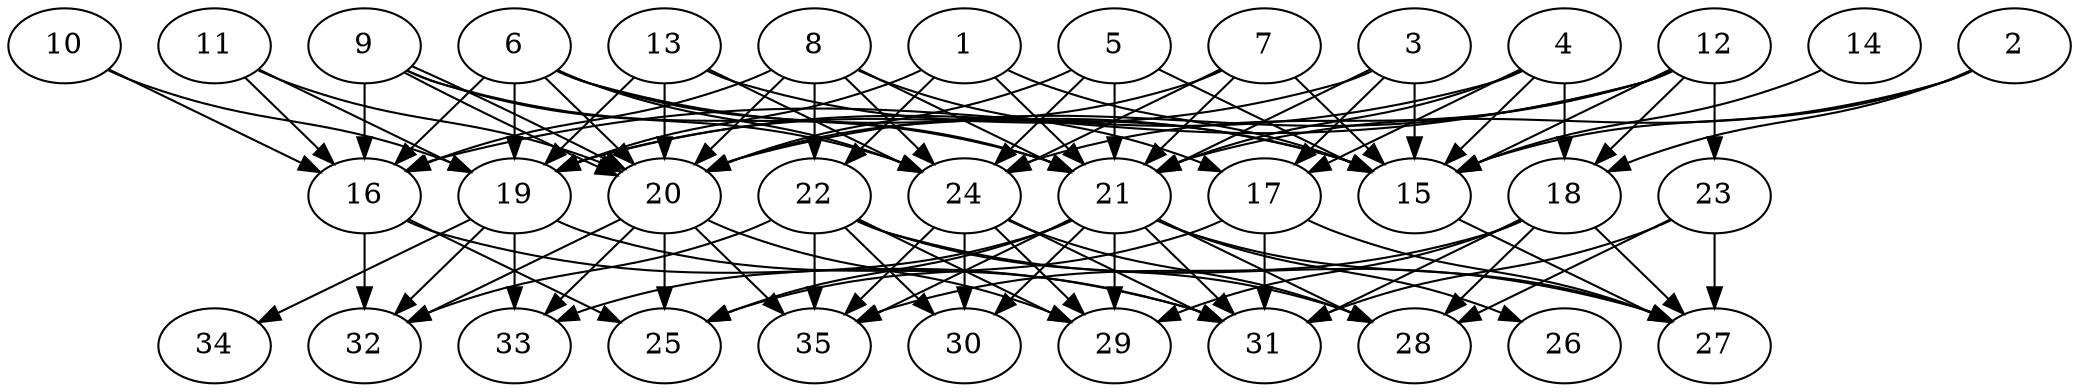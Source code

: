 // DAG (tier=3-complex, mode=compute, n=35, ccr=0.472, fat=0.874, density=0.734, regular=0.384, jump=0.250, mindata=1048576, maxdata=16777216)
// DAG automatically generated by daggen at Sun Aug 24 16:33:34 2025
// /home/ermia/Project/Environments/daggen/bin/daggen --dot --ccr 0.472 --fat 0.874 --regular 0.384 --density 0.734 --jump 0.250 --mindata 1048576 --maxdata 16777216 -n 35 
digraph G {
  1 [size="1109566501624479744000", alpha="0.07", expect_size="554783250812239872000"]
  1 -> 15 [size ="857417239756800"]
  1 -> 19 [size ="857417239756800"]
  1 -> 21 [size ="857417239756800"]
  1 -> 22 [size ="857417239756800"]
  2 [size="5685805918734778368", alpha="0.00", expect_size="2842902959367389184"]
  2 -> 15 [size ="25485002145792"]
  2 -> 18 [size ="25485002145792"]
  2 -> 21 [size ="25485002145792"]
  3 [size="289768537944327744", alpha="0.14", expect_size="144884268972163872"]
  3 -> 15 [size ="283069223272448"]
  3 -> 17 [size ="283069223272448"]
  3 -> 19 [size ="283069223272448"]
  3 -> 21 [size ="283069223272448"]
  4 [size="277273927498877370368", alpha="0.19", expect_size="138636963749438685184"]
  4 -> 15 [size ="340169999777792"]
  4 -> 17 [size ="340169999777792"]
  4 -> 18 [size ="340169999777792"]
  4 -> 19 [size ="340169999777792"]
  4 -> 21 [size ="340169999777792"]
  5 [size="3664668910155930112", alpha="0.09", expect_size="1832334455077965056"]
  5 -> 15 [size ="1905093980979200"]
  5 -> 20 [size ="1905093980979200"]
  5 -> 21 [size ="1905093980979200"]
  5 -> 24 [size ="1905093980979200"]
  6 [size="4627034559101280452608", alpha="0.09", expect_size="2313517279550640226304"]
  6 -> 15 [size ="2221391722053632"]
  6 -> 16 [size ="2221391722053632"]
  6 -> 19 [size ="2221391722053632"]
  6 -> 20 [size ="2221391722053632"]
  6 -> 21 [size ="2221391722053632"]
  6 -> 24 [size ="2221391722053632"]
  7 [size="3648202128484090", alpha="0.03", expect_size="1824101064242045"]
  7 -> 15 [size ="74694313115648"]
  7 -> 20 [size ="74694313115648"]
  7 -> 21 [size ="74694313115648"]
  7 -> 24 [size ="74694313115648"]
  8 [size="59283017280066584", alpha="0.11", expect_size="29641508640033292"]
  8 -> 16 [size ="2058762005250048"]
  8 -> 17 [size ="2058762005250048"]
  8 -> 20 [size ="2058762005250048"]
  8 -> 21 [size ="2058762005250048"]
  8 -> 22 [size ="2058762005250048"]
  8 -> 24 [size ="2058762005250048"]
  9 [size="1186608157355227648", alpha="0.17", expect_size="593304078677613824"]
  9 -> 16 [size ="1468282385203200"]
  9 -> 20 [size ="1468282385203200"]
  9 -> 20 [size ="1468282385203200"]
  9 -> 21 [size ="1468282385203200"]
  9 -> 24 [size ="1468282385203200"]
  10 [size="4063058561475687743488", alpha="0.05", expect_size="2031529280737843871744"]
  10 -> 16 [size ="2037004749504512"]
  10 -> 19 [size ="2037004749504512"]
  11 [size="11772008645492892", alpha="0.12", expect_size="5886004322746446"]
  11 -> 16 [size ="193112500600832"]
  11 -> 19 [size ="193112500600832"]
  11 -> 20 [size ="193112500600832"]
  12 [size="16385844494099448", alpha="0.07", expect_size="8192922247049724"]
  12 -> 15 [size ="464464482664448"]
  12 -> 16 [size ="464464482664448"]
  12 -> 18 [size ="464464482664448"]
  12 -> 20 [size ="464464482664448"]
  12 -> 23 [size ="464464482664448"]
  12 -> 24 [size ="464464482664448"]
  13 [size="74277578219288800", alpha="0.01", expect_size="37138789109644400"]
  13 -> 15 [size ="33520885956608"]
  13 -> 19 [size ="33520885956608"]
  13 -> 20 [size ="33520885956608"]
  13 -> 24 [size ="33520885956608"]
  14 [size="50783189931492488", alpha="0.17", expect_size="25391594965746244"]
  14 -> 15 [size ="1267255945986048"]
  15 [size="629770710726973824", alpha="0.05", expect_size="314885355363486912"]
  15 -> 27 [size ="269019043069952"]
  16 [size="44592040372420476928", alpha="0.19", expect_size="22296020186210238464"]
  16 -> 25 [size ="100599282532352"]
  16 -> 31 [size ="100599282532352"]
  16 -> 32 [size ="100599282532352"]
  17 [size="1320919635586973696000", alpha="0.12", expect_size="660459817793486848000"]
  17 -> 25 [size ="963106360524800"]
  17 -> 27 [size ="963106360524800"]
  17 -> 31 [size ="963106360524800"]
  18 [size="2286242413292770048", alpha="0.18", expect_size="1143121206646385024"]
  18 -> 27 [size ="1100343853187072"]
  18 -> 28 [size ="1100343853187072"]
  18 -> 29 [size ="1100343853187072"]
  18 -> 31 [size ="1100343853187072"]
  18 -> 35 [size ="1100343853187072"]
  19 [size="2101487318820217088", alpha="0.00", expect_size="1050743659410108544"]
  19 -> 31 [size ="860643003465728"]
  19 -> 32 [size ="860643003465728"]
  19 -> 33 [size ="860643003465728"]
  19 -> 34 [size ="860643003465728"]
  20 [size="161671983589752832000", alpha="0.07", expect_size="80835991794876416000"]
  20 -> 25 [size ="237417739059200"]
  20 -> 29 [size ="237417739059200"]
  20 -> 32 [size ="237417739059200"]
  20 -> 33 [size ="237417739059200"]
  20 -> 35 [size ="237417739059200"]
  21 [size="25504092886857776", alpha="0.12", expect_size="12752046443428888"]
  21 -> 25 [size ="1685052647800832"]
  21 -> 26 [size ="1685052647800832"]
  21 -> 27 [size ="1685052647800832"]
  21 -> 28 [size ="1685052647800832"]
  21 -> 29 [size ="1685052647800832"]
  21 -> 30 [size ="1685052647800832"]
  21 -> 31 [size ="1685052647800832"]
  21 -> 33 [size ="1685052647800832"]
  21 -> 35 [size ="1685052647800832"]
  22 [size="66758157809790216", alpha="0.00", expect_size="33379078904895108"]
  22 -> 27 [size ="1163678472732672"]
  22 -> 28 [size ="1163678472732672"]
  22 -> 29 [size ="1163678472732672"]
  22 -> 30 [size ="1163678472732672"]
  22 -> 32 [size ="1163678472732672"]
  22 -> 35 [size ="1163678472732672"]
  23 [size="1549298856624128000000", alpha="0.17", expect_size="774649428312064000000"]
  23 -> 27 [size ="1071141355520000"]
  23 -> 28 [size ="1071141355520000"]
  23 -> 31 [size ="1071141355520000"]
  24 [size="21318352849786132", alpha="0.11", expect_size="10659176424893066"]
  24 -> 28 [size ="1897768889090048"]
  24 -> 29 [size ="1897768889090048"]
  24 -> 30 [size ="1897768889090048"]
  24 -> 31 [size ="1897768889090048"]
  24 -> 35 [size ="1897768889090048"]
  25 [size="53721267173305864", alpha="0.09", expect_size="26860633586652932"]
  26 [size="455578019233171392", alpha="0.16", expect_size="227789009616585696"]
  27 [size="2143798757924811046912", alpha="0.01", expect_size="1071899378962405523456"]
  28 [size="1651942394749897472", alpha="0.16", expect_size="825971197374948736"]
  29 [size="605323915543829120", alpha="0.20", expect_size="302661957771914560"]
  30 [size="1475638165003585978368", alpha="0.07", expect_size="737819082501792989184"]
  31 [size="150715535303064420352", alpha="0.04", expect_size="75357767651532210176"]
  32 [size="216179761844735442944", alpha="0.01", expect_size="108089880922367721472"]
  33 [size="753388170307902111744", alpha="0.15", expect_size="376694085153951055872"]
  34 [size="2627157993979904000000", alpha="0.11", expect_size="1313578996989952000000"]
  35 [size="2020592272782565310464", alpha="0.13", expect_size="1010296136391282655232"]
}